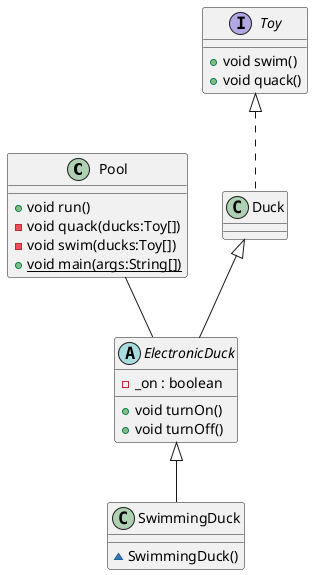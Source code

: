 @startuml LSP
class Pool
{
    + void run()
    - void quack(ducks:Toy[])
    - void swim(ducks:Toy[])
    + {static} void main(args:String[])
}
 interface Toy {
    + void swim()
    + void quack()
}
class Duck implements Toy
class SwimmingDuck extends ElectronicDuck{
    ~ SwimmingDuck()
}
abstract class ElectronicDuck extends Duck {
    -_on : boolean
    + void turnOn()
    + void turnOff()
}
Pool -- ElectronicDuck


@enduml